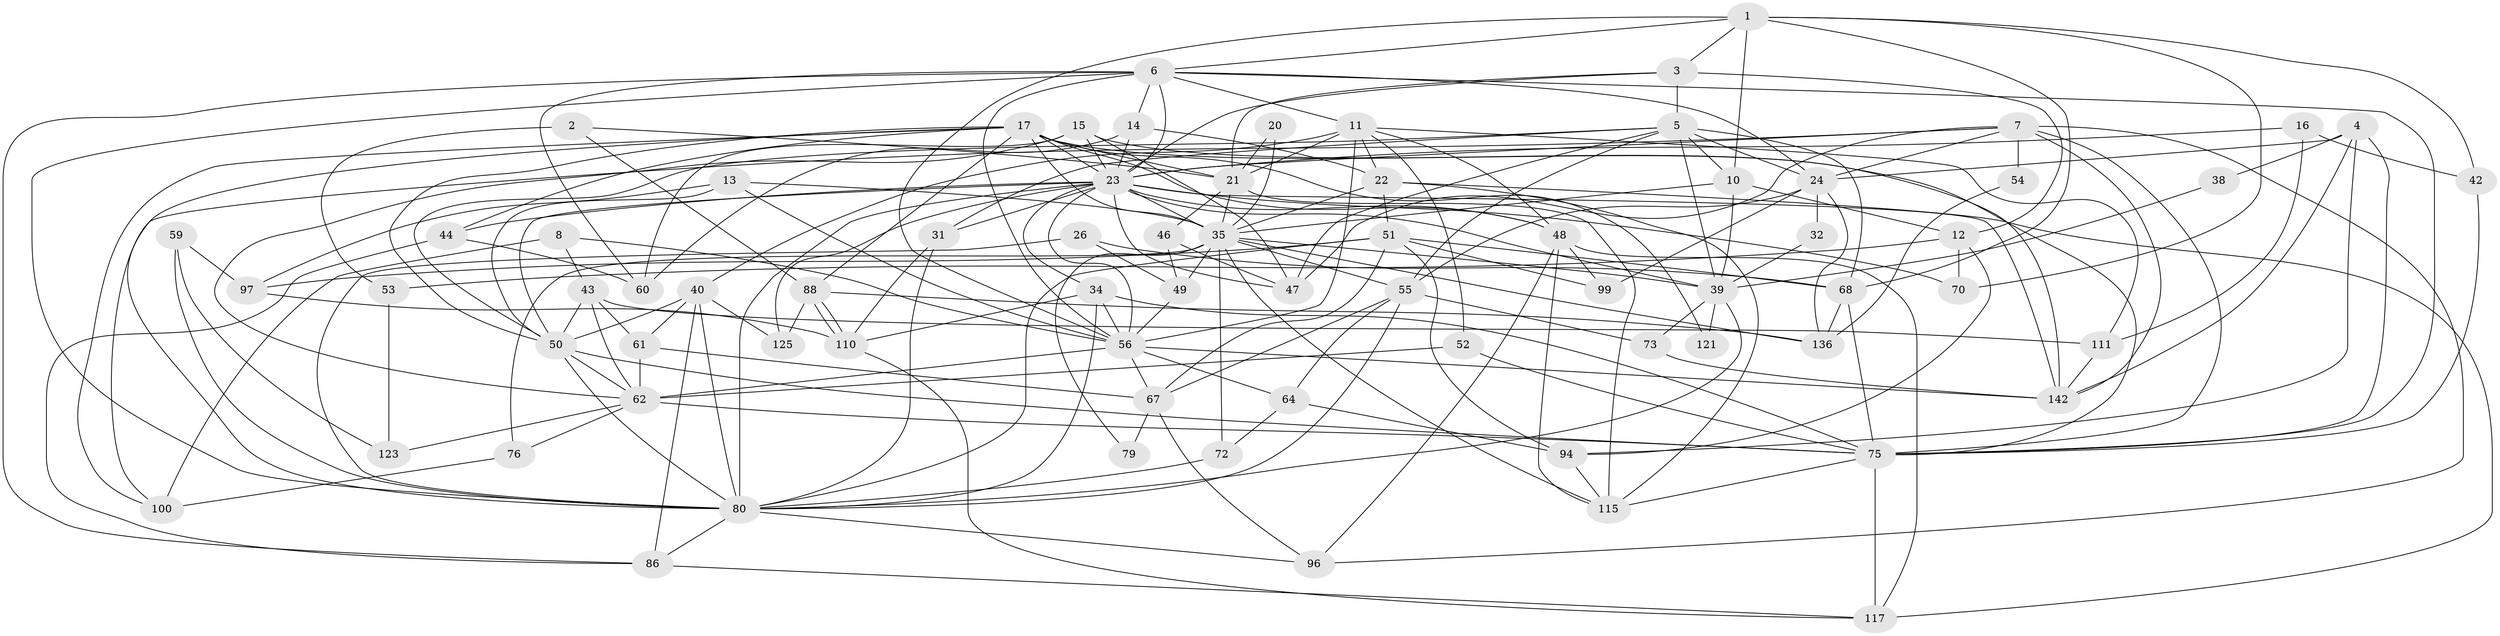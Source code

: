 // original degree distribution, {4: 0.3219178082191781, 3: 0.2602739726027397, 5: 0.1506849315068493, 6: 0.1095890410958904, 2: 0.1232876712328767, 7: 0.0136986301369863, 9: 0.0136986301369863, 8: 0.00684931506849315}
// Generated by graph-tools (version 1.1) at 2025/15/03/09/25 04:15:07]
// undirected, 73 vertices, 204 edges
graph export_dot {
graph [start="1"]
  node [color=gray90,style=filled];
  1 [super="+113+27"];
  2;
  3;
  4 [super="+58+89"];
  5 [super="+19"];
  6 [super="+45+90"];
  7 [super="+63+133+9"];
  8;
  10 [super="+128"];
  11 [super="+140+145"];
  12 [super="+144"];
  13 [super="+36"];
  14 [super="+28"];
  15 [super="+30"];
  16 [super="+18"];
  17 [super="+83+33+29"];
  20;
  21 [super="+81"];
  22;
  23 [super="+37+25"];
  24 [super="+131+138"];
  26;
  31 [super="+120"];
  32;
  34 [super="+65+106"];
  35 [super="+92+93"];
  38;
  39 [super="+77"];
  40 [super="+71"];
  42;
  43 [super="+141"];
  44 [super="+104"];
  46;
  47 [super="+82"];
  48 [super="+132+137"];
  49;
  50 [super="+69"];
  51 [super="+78+66"];
  52;
  53;
  54;
  55 [super="+102+109+87"];
  56 [super="+124+57+116"];
  59;
  60 [super="+85"];
  61;
  62 [super="+98"];
  64;
  67;
  68 [super="+84"];
  70;
  72;
  73;
  75 [super="+101+103"];
  76 [super="+135"];
  79;
  80 [super="+108+129"];
  86;
  88 [super="+130"];
  94 [super="+105"];
  96;
  97;
  99;
  100;
  110;
  111;
  115 [super="+134"];
  117 [super="+122"];
  121;
  123;
  125;
  136;
  142 [super="+143"];
  1 -- 70;
  1 -- 10;
  1 -- 56;
  1 -- 6;
  1 -- 42;
  1 -- 3;
  1 -- 68;
  2 -- 53;
  2 -- 21;
  2 -- 88;
  3 -- 12;
  3 -- 21;
  3 -- 5;
  3 -- 23;
  4 -- 94;
  4 -- 75;
  4 -- 24;
  4 -- 142;
  4 -- 38;
  5 -- 31;
  5 -- 39 [weight=2];
  5 -- 68;
  5 -- 10;
  5 -- 47;
  5 -- 50;
  5 -- 24;
  5 -- 55;
  6 -- 60;
  6 -- 80;
  6 -- 56 [weight=2];
  6 -- 11;
  6 -- 75;
  6 -- 14;
  6 -- 86;
  6 -- 23;
  6 -- 24 [weight=2];
  7 -- 100;
  7 -- 142;
  7 -- 47;
  7 -- 54 [weight=2];
  7 -- 24;
  7 -- 23;
  7 -- 96;
  7 -- 75;
  8 -- 100;
  8 -- 43;
  8 -- 56;
  10 -- 39;
  10 -- 35;
  10 -- 12;
  11 -- 52;
  11 -- 111;
  11 -- 48;
  11 -- 21;
  11 -- 22;
  11 -- 40;
  11 -- 56;
  12 -- 53;
  12 -- 70;
  12 -- 94;
  13 -- 35;
  13 -- 97;
  13 -- 50 [weight=2];
  13 -- 56 [weight=2];
  14 -- 22;
  14 -- 60;
  14 -- 23;
  15 -- 60;
  15 -- 62;
  15 -- 47;
  15 -- 142;
  15 -- 23;
  16 -- 42;
  16 -- 111;
  16 -- 23;
  17 -- 35 [weight=2];
  17 -- 100;
  17 -- 21;
  17 -- 80;
  17 -- 75;
  17 -- 121;
  17 -- 23;
  17 -- 48;
  17 -- 50;
  17 -- 88;
  17 -- 44;
  20 -- 35;
  20 -- 21;
  21 -- 115 [weight=2];
  21 -- 35;
  21 -- 46;
  22 -- 117;
  22 -- 51;
  22 -- 35;
  22 -- 115;
  23 -- 35;
  23 -- 80 [weight=2];
  23 -- 70;
  23 -- 47;
  23 -- 142;
  23 -- 31;
  23 -- 34;
  23 -- 39;
  23 -- 44;
  23 -- 50;
  23 -- 56 [weight=2];
  23 -- 125;
  23 -- 48;
  24 -- 99;
  24 -- 55;
  24 -- 32;
  24 -- 136;
  26 -- 49;
  26 -- 68;
  26 -- 80;
  31 -- 80;
  31 -- 110;
  32 -- 39;
  34 -- 80;
  34 -- 110;
  34 -- 75;
  34 -- 56;
  35 -- 49 [weight=2];
  35 -- 72;
  35 -- 39;
  35 -- 136;
  35 -- 79;
  35 -- 55;
  35 -- 115;
  35 -- 76;
  38 -- 39;
  39 -- 121;
  39 -- 80;
  39 -- 73;
  40 -- 125;
  40 -- 86;
  40 -- 61;
  40 -- 80;
  40 -- 50;
  42 -- 75;
  43 -- 111;
  43 -- 50;
  43 -- 61;
  43 -- 62;
  44 -- 86;
  44 -- 60;
  46 -- 49;
  46 -- 47;
  48 -- 96;
  48 -- 99;
  48 -- 115;
  48 -- 117;
  49 -- 56;
  50 -- 75;
  50 -- 80;
  50 -- 62;
  51 -- 99;
  51 -- 67;
  51 -- 97;
  51 -- 68;
  51 -- 80 [weight=2];
  51 -- 94;
  52 -- 62;
  52 -- 75;
  53 -- 123;
  54 -- 136;
  55 -- 73;
  55 -- 67;
  55 -- 80;
  55 -- 64;
  56 -- 67;
  56 -- 64;
  56 -- 62;
  56 -- 142;
  59 -- 80;
  59 -- 97;
  59 -- 123;
  61 -- 67;
  61 -- 62;
  62 -- 123;
  62 -- 76;
  62 -- 75;
  64 -- 72;
  64 -- 94;
  67 -- 79;
  67 -- 96;
  68 -- 136;
  68 -- 75;
  72 -- 80;
  73 -- 142;
  75 -- 117;
  75 -- 115;
  76 -- 100;
  80 -- 96;
  80 -- 86;
  86 -- 117;
  88 -- 125;
  88 -- 110;
  88 -- 110;
  88 -- 136;
  94 -- 115;
  97 -- 110;
  110 -- 117;
  111 -- 142;
}
